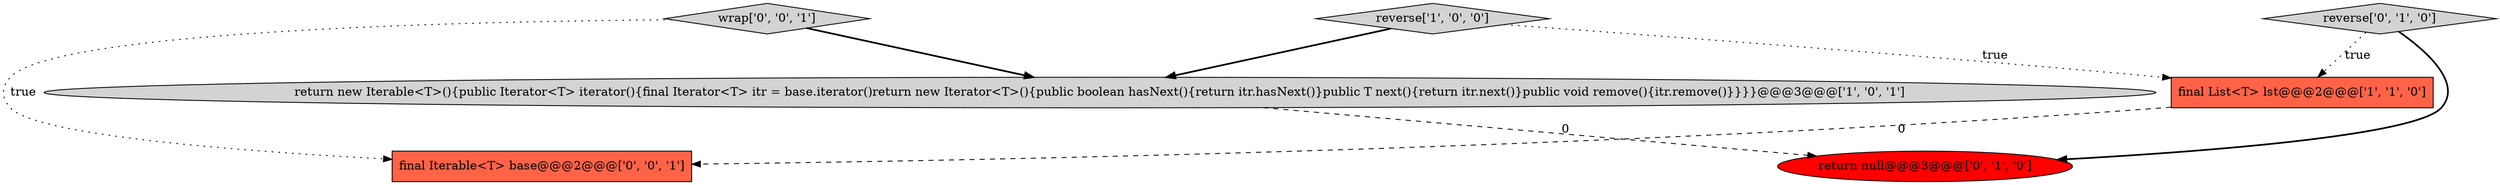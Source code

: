 digraph {
1 [style = filled, label = "return new Iterable<T>(){public Iterator<T> iterator(){final Iterator<T> itr = base.iterator()return new Iterator<T>(){public boolean hasNext(){return itr.hasNext()}public T next(){return itr.next()}public void remove(){itr.remove()}}}}@@@3@@@['1', '0', '1']", fillcolor = lightgray, shape = ellipse image = "AAA0AAABBB1BBB"];
0 [style = filled, label = "final List<T> lst@@@2@@@['1', '1', '0']", fillcolor = tomato, shape = box image = "AAA0AAABBB1BBB"];
4 [style = filled, label = "return null@@@3@@@['0', '1', '0']", fillcolor = red, shape = ellipse image = "AAA1AAABBB2BBB"];
6 [style = filled, label = "final Iterable<T> base@@@2@@@['0', '0', '1']", fillcolor = tomato, shape = box image = "AAA0AAABBB3BBB"];
5 [style = filled, label = "wrap['0', '0', '1']", fillcolor = lightgray, shape = diamond image = "AAA0AAABBB3BBB"];
2 [style = filled, label = "reverse['1', '0', '0']", fillcolor = lightgray, shape = diamond image = "AAA0AAABBB1BBB"];
3 [style = filled, label = "reverse['0', '1', '0']", fillcolor = lightgray, shape = diamond image = "AAA0AAABBB2BBB"];
1->4 [style = dashed, label="0"];
5->6 [style = dotted, label="true"];
5->1 [style = bold, label=""];
2->0 [style = dotted, label="true"];
3->4 [style = bold, label=""];
2->1 [style = bold, label=""];
0->6 [style = dashed, label="0"];
3->0 [style = dotted, label="true"];
}
